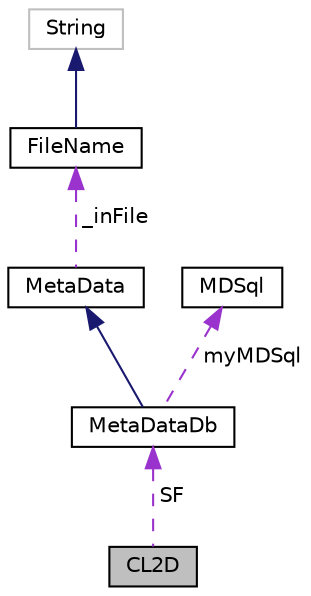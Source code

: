 digraph "CL2D"
{
  edge [fontname="Helvetica",fontsize="10",labelfontname="Helvetica",labelfontsize="10"];
  node [fontname="Helvetica",fontsize="10",shape=record];
  Node1 [label="CL2D",height=0.2,width=0.4,color="black", fillcolor="grey75", style="filled", fontcolor="black"];
  Node2 -> Node1 [dir="back",color="darkorchid3",fontsize="10",style="dashed",label=" SF" ,fontname="Helvetica"];
  Node2 [label="MetaDataDb",height=0.2,width=0.4,color="black", fillcolor="white", style="filled",URL="$classMetaDataDb.html"];
  Node3 -> Node2 [dir="back",color="midnightblue",fontsize="10",style="solid",fontname="Helvetica"];
  Node3 [label="MetaData",height=0.2,width=0.4,color="black", fillcolor="white", style="filled",URL="$classMetaData.html"];
  Node4 -> Node3 [dir="back",color="darkorchid3",fontsize="10",style="dashed",label=" _inFile" ,fontname="Helvetica"];
  Node4 [label="FileName",height=0.2,width=0.4,color="black", fillcolor="white", style="filled",URL="$classFileName.html"];
  Node5 -> Node4 [dir="back",color="midnightblue",fontsize="10",style="solid",fontname="Helvetica"];
  Node5 [label="String",height=0.2,width=0.4,color="grey75", fillcolor="white", style="filled"];
  Node6 -> Node2 [dir="back",color="darkorchid3",fontsize="10",style="dashed",label=" myMDSql" ,fontname="Helvetica"];
  Node6 [label="MDSql",height=0.2,width=0.4,color="black", fillcolor="white", style="filled",URL="$classMDSql.html"];
}
